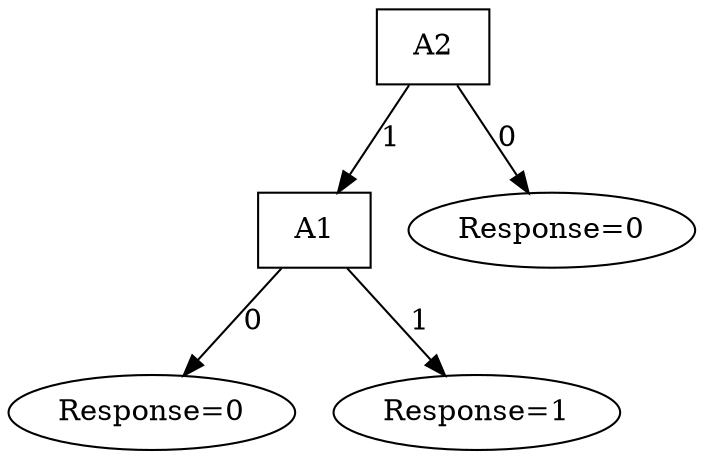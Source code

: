 digraph G {
    rankdir=TD;
    A1,A2 [shape=record]
    res0,res1 [label="Response=0"]
    res2 [label="Response=1"]
    A2 -> res0 [label="0"]
    A2 -> A1 [label="1"]
    A1 -> res1 [label="0"]
    A1 -> res2 [label="1"]
}